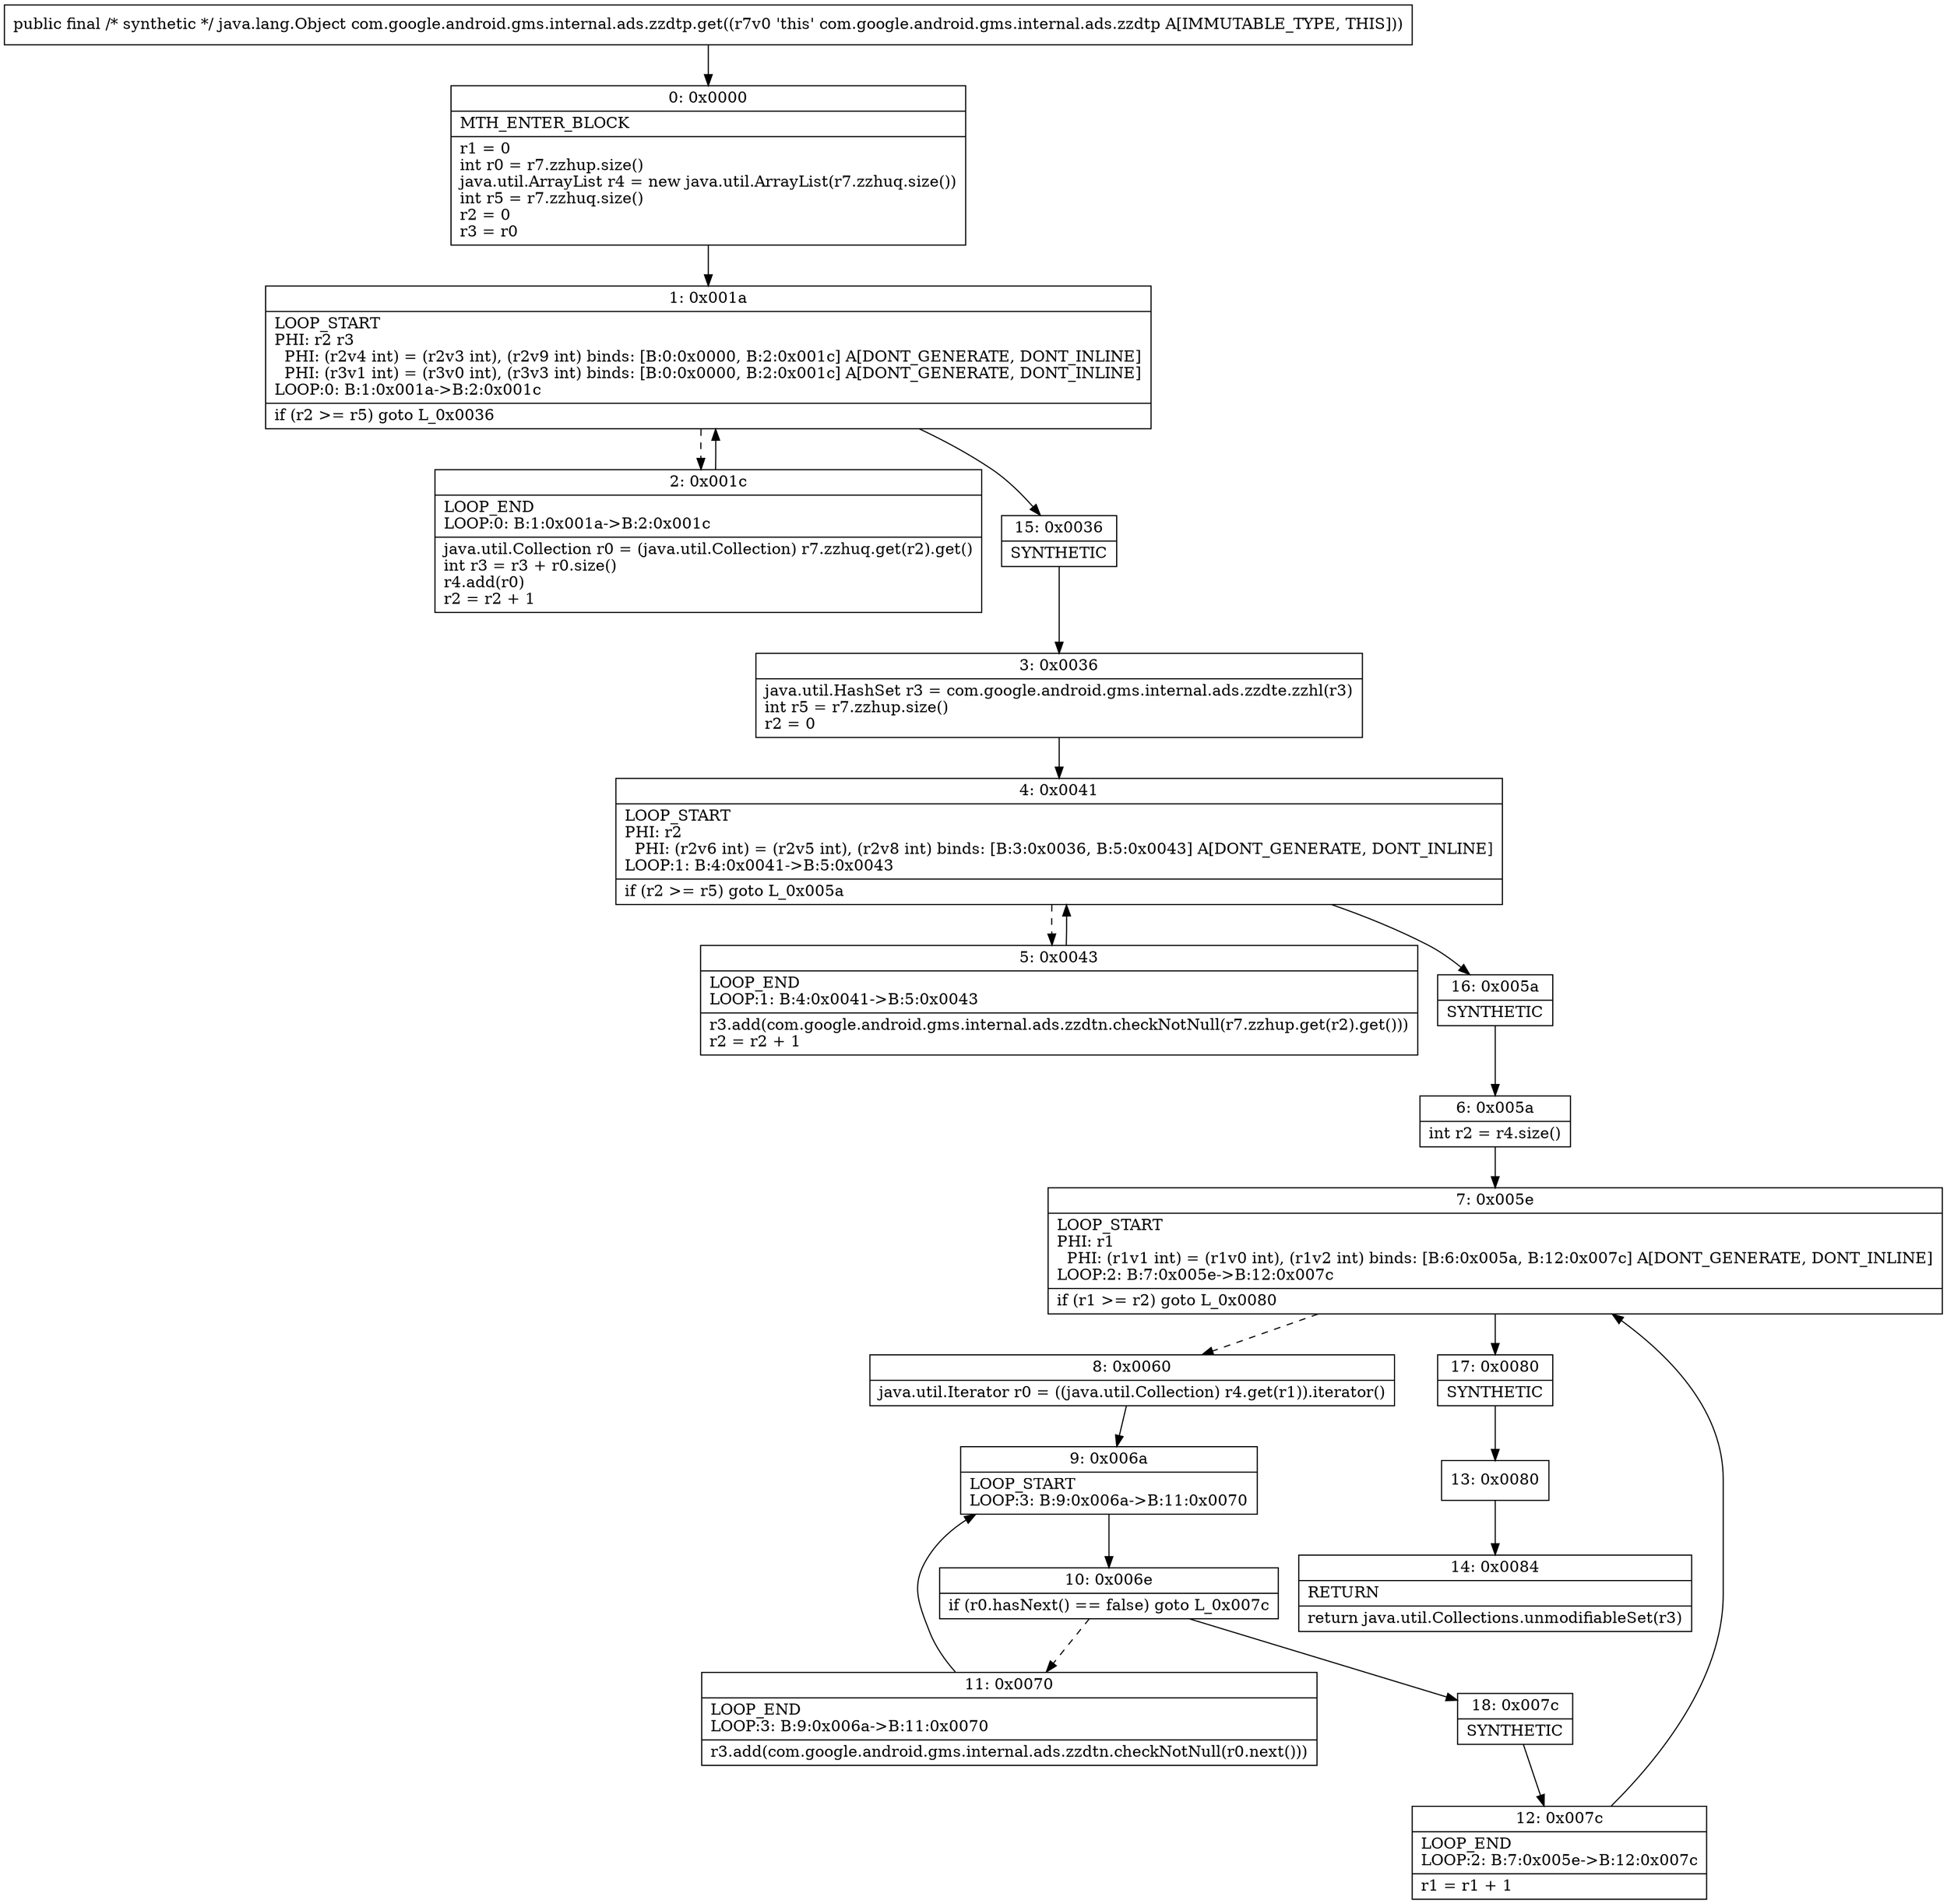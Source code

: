 digraph "CFG forcom.google.android.gms.internal.ads.zzdtp.get()Ljava\/lang\/Object;" {
Node_0 [shape=record,label="{0\:\ 0x0000|MTH_ENTER_BLOCK\l|r1 = 0\lint r0 = r7.zzhup.size()\ljava.util.ArrayList r4 = new java.util.ArrayList(r7.zzhuq.size())\lint r5 = r7.zzhuq.size()\lr2 = 0\lr3 = r0\l}"];
Node_1 [shape=record,label="{1\:\ 0x001a|LOOP_START\lPHI: r2 r3 \l  PHI: (r2v4 int) = (r2v3 int), (r2v9 int) binds: [B:0:0x0000, B:2:0x001c] A[DONT_GENERATE, DONT_INLINE]\l  PHI: (r3v1 int) = (r3v0 int), (r3v3 int) binds: [B:0:0x0000, B:2:0x001c] A[DONT_GENERATE, DONT_INLINE]\lLOOP:0: B:1:0x001a\-\>B:2:0x001c\l|if (r2 \>= r5) goto L_0x0036\l}"];
Node_2 [shape=record,label="{2\:\ 0x001c|LOOP_END\lLOOP:0: B:1:0x001a\-\>B:2:0x001c\l|java.util.Collection r0 = (java.util.Collection) r7.zzhuq.get(r2).get()\lint r3 = r3 + r0.size()\lr4.add(r0)\lr2 = r2 + 1\l}"];
Node_3 [shape=record,label="{3\:\ 0x0036|java.util.HashSet r3 = com.google.android.gms.internal.ads.zzdte.zzhl(r3)\lint r5 = r7.zzhup.size()\lr2 = 0\l}"];
Node_4 [shape=record,label="{4\:\ 0x0041|LOOP_START\lPHI: r2 \l  PHI: (r2v6 int) = (r2v5 int), (r2v8 int) binds: [B:3:0x0036, B:5:0x0043] A[DONT_GENERATE, DONT_INLINE]\lLOOP:1: B:4:0x0041\-\>B:5:0x0043\l|if (r2 \>= r5) goto L_0x005a\l}"];
Node_5 [shape=record,label="{5\:\ 0x0043|LOOP_END\lLOOP:1: B:4:0x0041\-\>B:5:0x0043\l|r3.add(com.google.android.gms.internal.ads.zzdtn.checkNotNull(r7.zzhup.get(r2).get()))\lr2 = r2 + 1\l}"];
Node_6 [shape=record,label="{6\:\ 0x005a|int r2 = r4.size()\l}"];
Node_7 [shape=record,label="{7\:\ 0x005e|LOOP_START\lPHI: r1 \l  PHI: (r1v1 int) = (r1v0 int), (r1v2 int) binds: [B:6:0x005a, B:12:0x007c] A[DONT_GENERATE, DONT_INLINE]\lLOOP:2: B:7:0x005e\-\>B:12:0x007c\l|if (r1 \>= r2) goto L_0x0080\l}"];
Node_8 [shape=record,label="{8\:\ 0x0060|java.util.Iterator r0 = ((java.util.Collection) r4.get(r1)).iterator()\l}"];
Node_9 [shape=record,label="{9\:\ 0x006a|LOOP_START\lLOOP:3: B:9:0x006a\-\>B:11:0x0070\l}"];
Node_10 [shape=record,label="{10\:\ 0x006e|if (r0.hasNext() == false) goto L_0x007c\l}"];
Node_11 [shape=record,label="{11\:\ 0x0070|LOOP_END\lLOOP:3: B:9:0x006a\-\>B:11:0x0070\l|r3.add(com.google.android.gms.internal.ads.zzdtn.checkNotNull(r0.next()))\l}"];
Node_12 [shape=record,label="{12\:\ 0x007c|LOOP_END\lLOOP:2: B:7:0x005e\-\>B:12:0x007c\l|r1 = r1 + 1\l}"];
Node_13 [shape=record,label="{13\:\ 0x0080}"];
Node_14 [shape=record,label="{14\:\ 0x0084|RETURN\l|return java.util.Collections.unmodifiableSet(r3)\l}"];
Node_15 [shape=record,label="{15\:\ 0x0036|SYNTHETIC\l}"];
Node_16 [shape=record,label="{16\:\ 0x005a|SYNTHETIC\l}"];
Node_17 [shape=record,label="{17\:\ 0x0080|SYNTHETIC\l}"];
Node_18 [shape=record,label="{18\:\ 0x007c|SYNTHETIC\l}"];
MethodNode[shape=record,label="{public final \/* synthetic *\/ java.lang.Object com.google.android.gms.internal.ads.zzdtp.get((r7v0 'this' com.google.android.gms.internal.ads.zzdtp A[IMMUTABLE_TYPE, THIS])) }"];
MethodNode -> Node_0;
Node_0 -> Node_1;
Node_1 -> Node_2[style=dashed];
Node_1 -> Node_15;
Node_2 -> Node_1;
Node_3 -> Node_4;
Node_4 -> Node_5[style=dashed];
Node_4 -> Node_16;
Node_5 -> Node_4;
Node_6 -> Node_7;
Node_7 -> Node_8[style=dashed];
Node_7 -> Node_17;
Node_8 -> Node_9;
Node_9 -> Node_10;
Node_10 -> Node_11[style=dashed];
Node_10 -> Node_18;
Node_11 -> Node_9;
Node_12 -> Node_7;
Node_13 -> Node_14;
Node_15 -> Node_3;
Node_16 -> Node_6;
Node_17 -> Node_13;
Node_18 -> Node_12;
}

